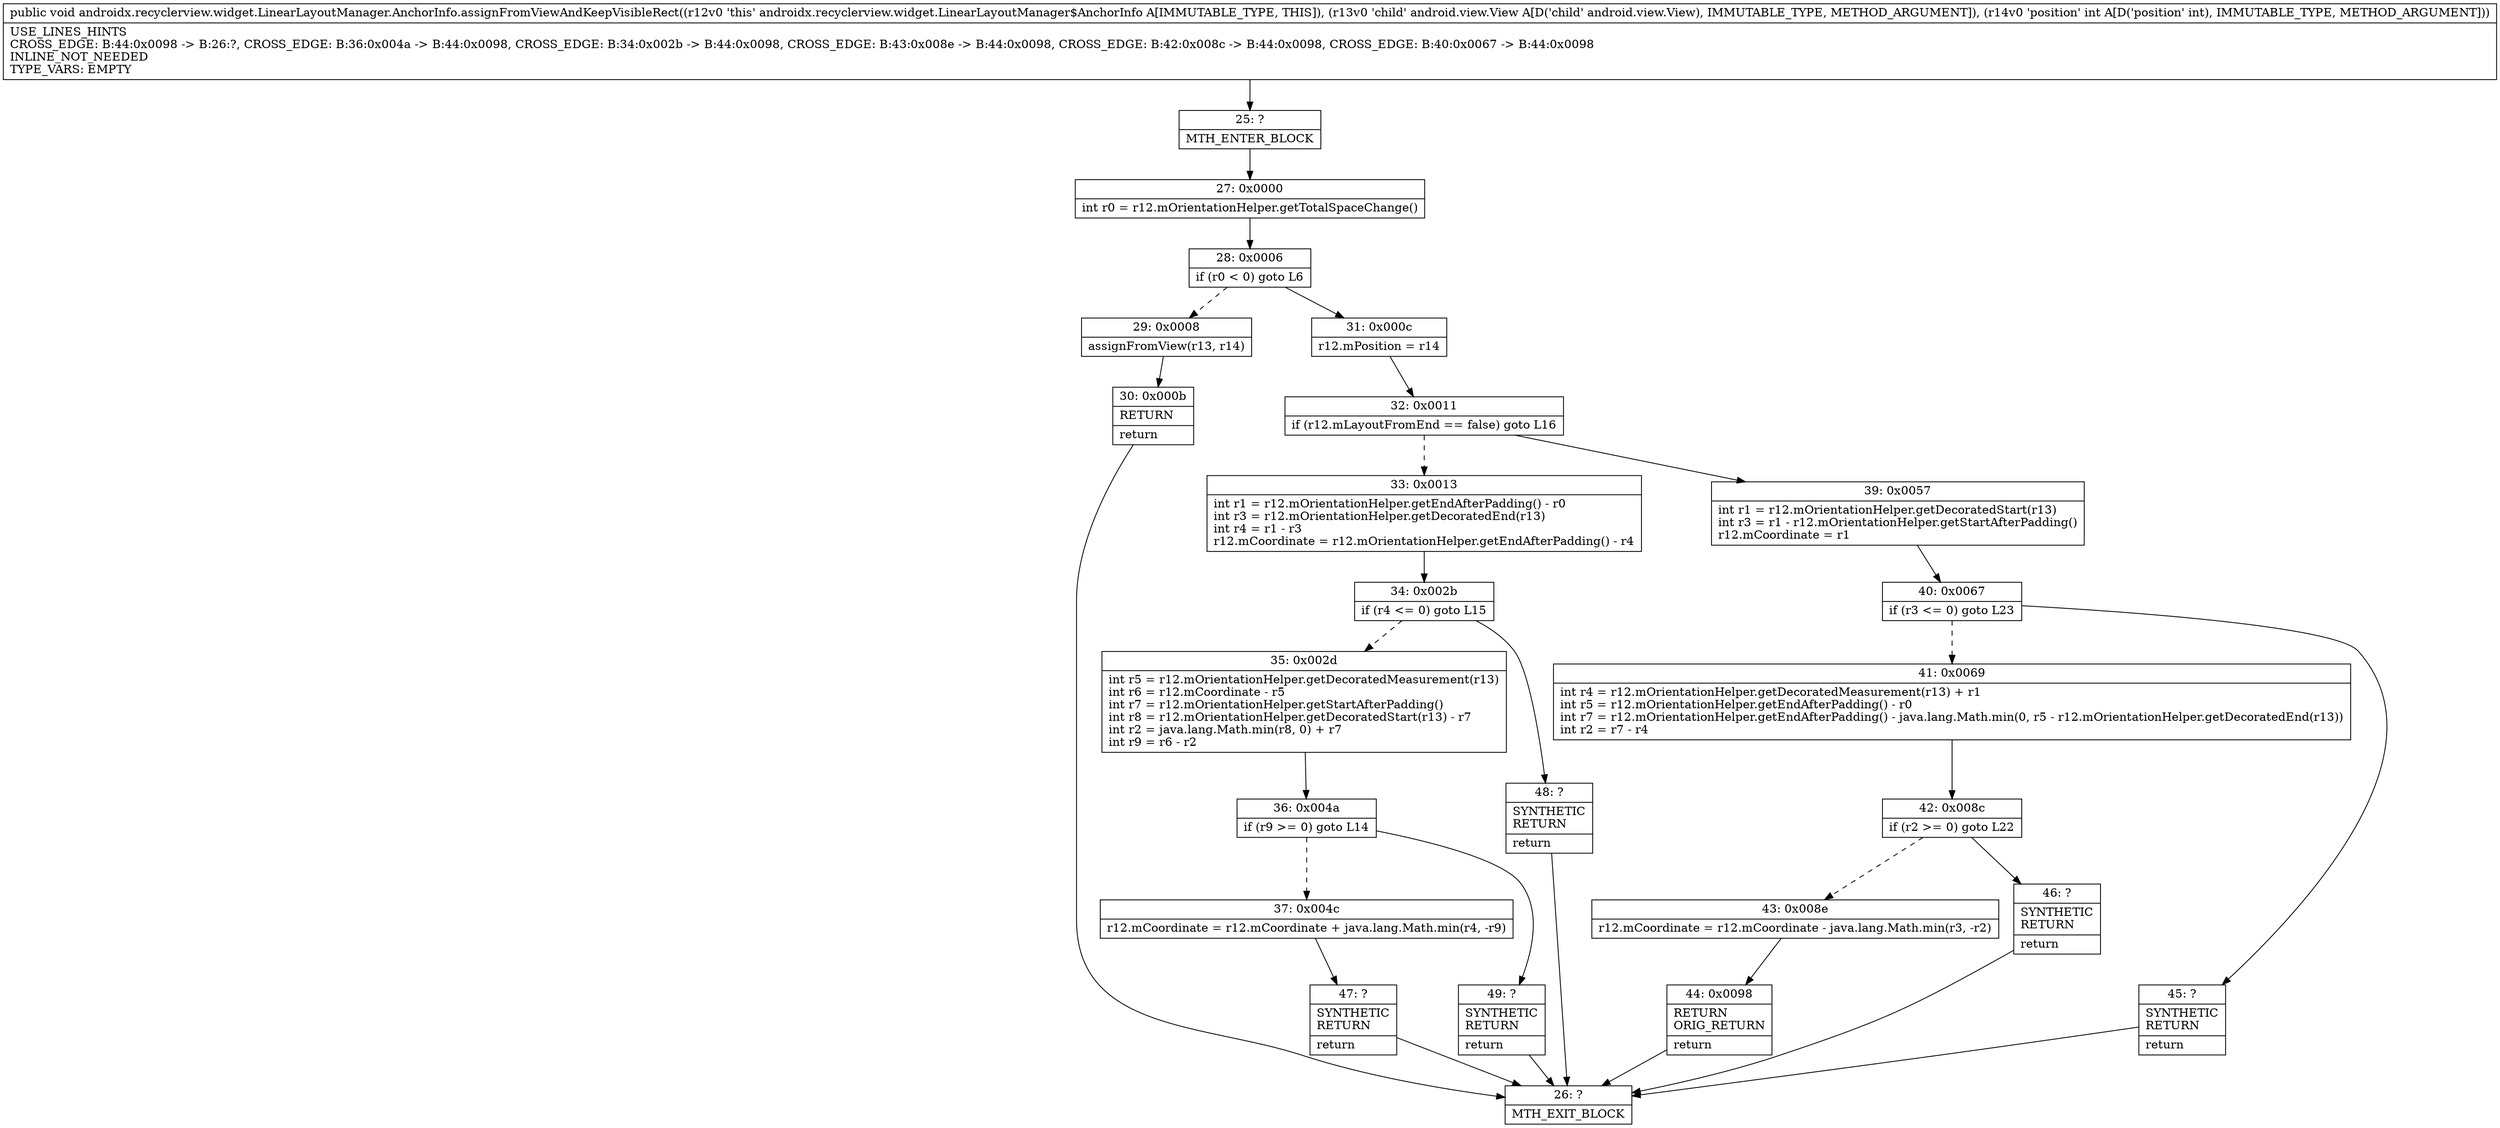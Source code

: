 digraph "CFG forandroidx.recyclerview.widget.LinearLayoutManager.AnchorInfo.assignFromViewAndKeepVisibleRect(Landroid\/view\/View;I)V" {
Node_25 [shape=record,label="{25\:\ ?|MTH_ENTER_BLOCK\l}"];
Node_27 [shape=record,label="{27\:\ 0x0000|int r0 = r12.mOrientationHelper.getTotalSpaceChange()\l}"];
Node_28 [shape=record,label="{28\:\ 0x0006|if (r0 \< 0) goto L6\l}"];
Node_29 [shape=record,label="{29\:\ 0x0008|assignFromView(r13, r14)\l}"];
Node_30 [shape=record,label="{30\:\ 0x000b|RETURN\l|return\l}"];
Node_26 [shape=record,label="{26\:\ ?|MTH_EXIT_BLOCK\l}"];
Node_31 [shape=record,label="{31\:\ 0x000c|r12.mPosition = r14\l}"];
Node_32 [shape=record,label="{32\:\ 0x0011|if (r12.mLayoutFromEnd == false) goto L16\l}"];
Node_33 [shape=record,label="{33\:\ 0x0013|int r1 = r12.mOrientationHelper.getEndAfterPadding() \- r0\lint r3 = r12.mOrientationHelper.getDecoratedEnd(r13)\lint r4 = r1 \- r3\lr12.mCoordinate = r12.mOrientationHelper.getEndAfterPadding() \- r4\l}"];
Node_34 [shape=record,label="{34\:\ 0x002b|if (r4 \<= 0) goto L15\l}"];
Node_35 [shape=record,label="{35\:\ 0x002d|int r5 = r12.mOrientationHelper.getDecoratedMeasurement(r13)\lint r6 = r12.mCoordinate \- r5\lint r7 = r12.mOrientationHelper.getStartAfterPadding()\lint r8 = r12.mOrientationHelper.getDecoratedStart(r13) \- r7\lint r2 = java.lang.Math.min(r8, 0) + r7\lint r9 = r6 \- r2\l}"];
Node_36 [shape=record,label="{36\:\ 0x004a|if (r9 \>= 0) goto L14\l}"];
Node_37 [shape=record,label="{37\:\ 0x004c|r12.mCoordinate = r12.mCoordinate + java.lang.Math.min(r4, \-r9)\l}"];
Node_47 [shape=record,label="{47\:\ ?|SYNTHETIC\lRETURN\l|return\l}"];
Node_49 [shape=record,label="{49\:\ ?|SYNTHETIC\lRETURN\l|return\l}"];
Node_48 [shape=record,label="{48\:\ ?|SYNTHETIC\lRETURN\l|return\l}"];
Node_39 [shape=record,label="{39\:\ 0x0057|int r1 = r12.mOrientationHelper.getDecoratedStart(r13)\lint r3 = r1 \- r12.mOrientationHelper.getStartAfterPadding()\lr12.mCoordinate = r1\l}"];
Node_40 [shape=record,label="{40\:\ 0x0067|if (r3 \<= 0) goto L23\l}"];
Node_41 [shape=record,label="{41\:\ 0x0069|int r4 = r12.mOrientationHelper.getDecoratedMeasurement(r13) + r1\lint r5 = r12.mOrientationHelper.getEndAfterPadding() \- r0\lint r7 = r12.mOrientationHelper.getEndAfterPadding() \- java.lang.Math.min(0, r5 \- r12.mOrientationHelper.getDecoratedEnd(r13))\lint r2 = r7 \- r4\l}"];
Node_42 [shape=record,label="{42\:\ 0x008c|if (r2 \>= 0) goto L22\l}"];
Node_43 [shape=record,label="{43\:\ 0x008e|r12.mCoordinate = r12.mCoordinate \- java.lang.Math.min(r3, \-r2)\l}"];
Node_44 [shape=record,label="{44\:\ 0x0098|RETURN\lORIG_RETURN\l|return\l}"];
Node_46 [shape=record,label="{46\:\ ?|SYNTHETIC\lRETURN\l|return\l}"];
Node_45 [shape=record,label="{45\:\ ?|SYNTHETIC\lRETURN\l|return\l}"];
MethodNode[shape=record,label="{public void androidx.recyclerview.widget.LinearLayoutManager.AnchorInfo.assignFromViewAndKeepVisibleRect((r12v0 'this' androidx.recyclerview.widget.LinearLayoutManager$AnchorInfo A[IMMUTABLE_TYPE, THIS]), (r13v0 'child' android.view.View A[D('child' android.view.View), IMMUTABLE_TYPE, METHOD_ARGUMENT]), (r14v0 'position' int A[D('position' int), IMMUTABLE_TYPE, METHOD_ARGUMENT]))  | USE_LINES_HINTS\lCROSS_EDGE: B:44:0x0098 \-\> B:26:?, CROSS_EDGE: B:36:0x004a \-\> B:44:0x0098, CROSS_EDGE: B:34:0x002b \-\> B:44:0x0098, CROSS_EDGE: B:43:0x008e \-\> B:44:0x0098, CROSS_EDGE: B:42:0x008c \-\> B:44:0x0098, CROSS_EDGE: B:40:0x0067 \-\> B:44:0x0098\lINLINE_NOT_NEEDED\lTYPE_VARS: EMPTY\l}"];
MethodNode -> Node_25;Node_25 -> Node_27;
Node_27 -> Node_28;
Node_28 -> Node_29[style=dashed];
Node_28 -> Node_31;
Node_29 -> Node_30;
Node_30 -> Node_26;
Node_31 -> Node_32;
Node_32 -> Node_33[style=dashed];
Node_32 -> Node_39;
Node_33 -> Node_34;
Node_34 -> Node_35[style=dashed];
Node_34 -> Node_48;
Node_35 -> Node_36;
Node_36 -> Node_37[style=dashed];
Node_36 -> Node_49;
Node_37 -> Node_47;
Node_47 -> Node_26;
Node_49 -> Node_26;
Node_48 -> Node_26;
Node_39 -> Node_40;
Node_40 -> Node_41[style=dashed];
Node_40 -> Node_45;
Node_41 -> Node_42;
Node_42 -> Node_43[style=dashed];
Node_42 -> Node_46;
Node_43 -> Node_44;
Node_44 -> Node_26;
Node_46 -> Node_26;
Node_45 -> Node_26;
}

